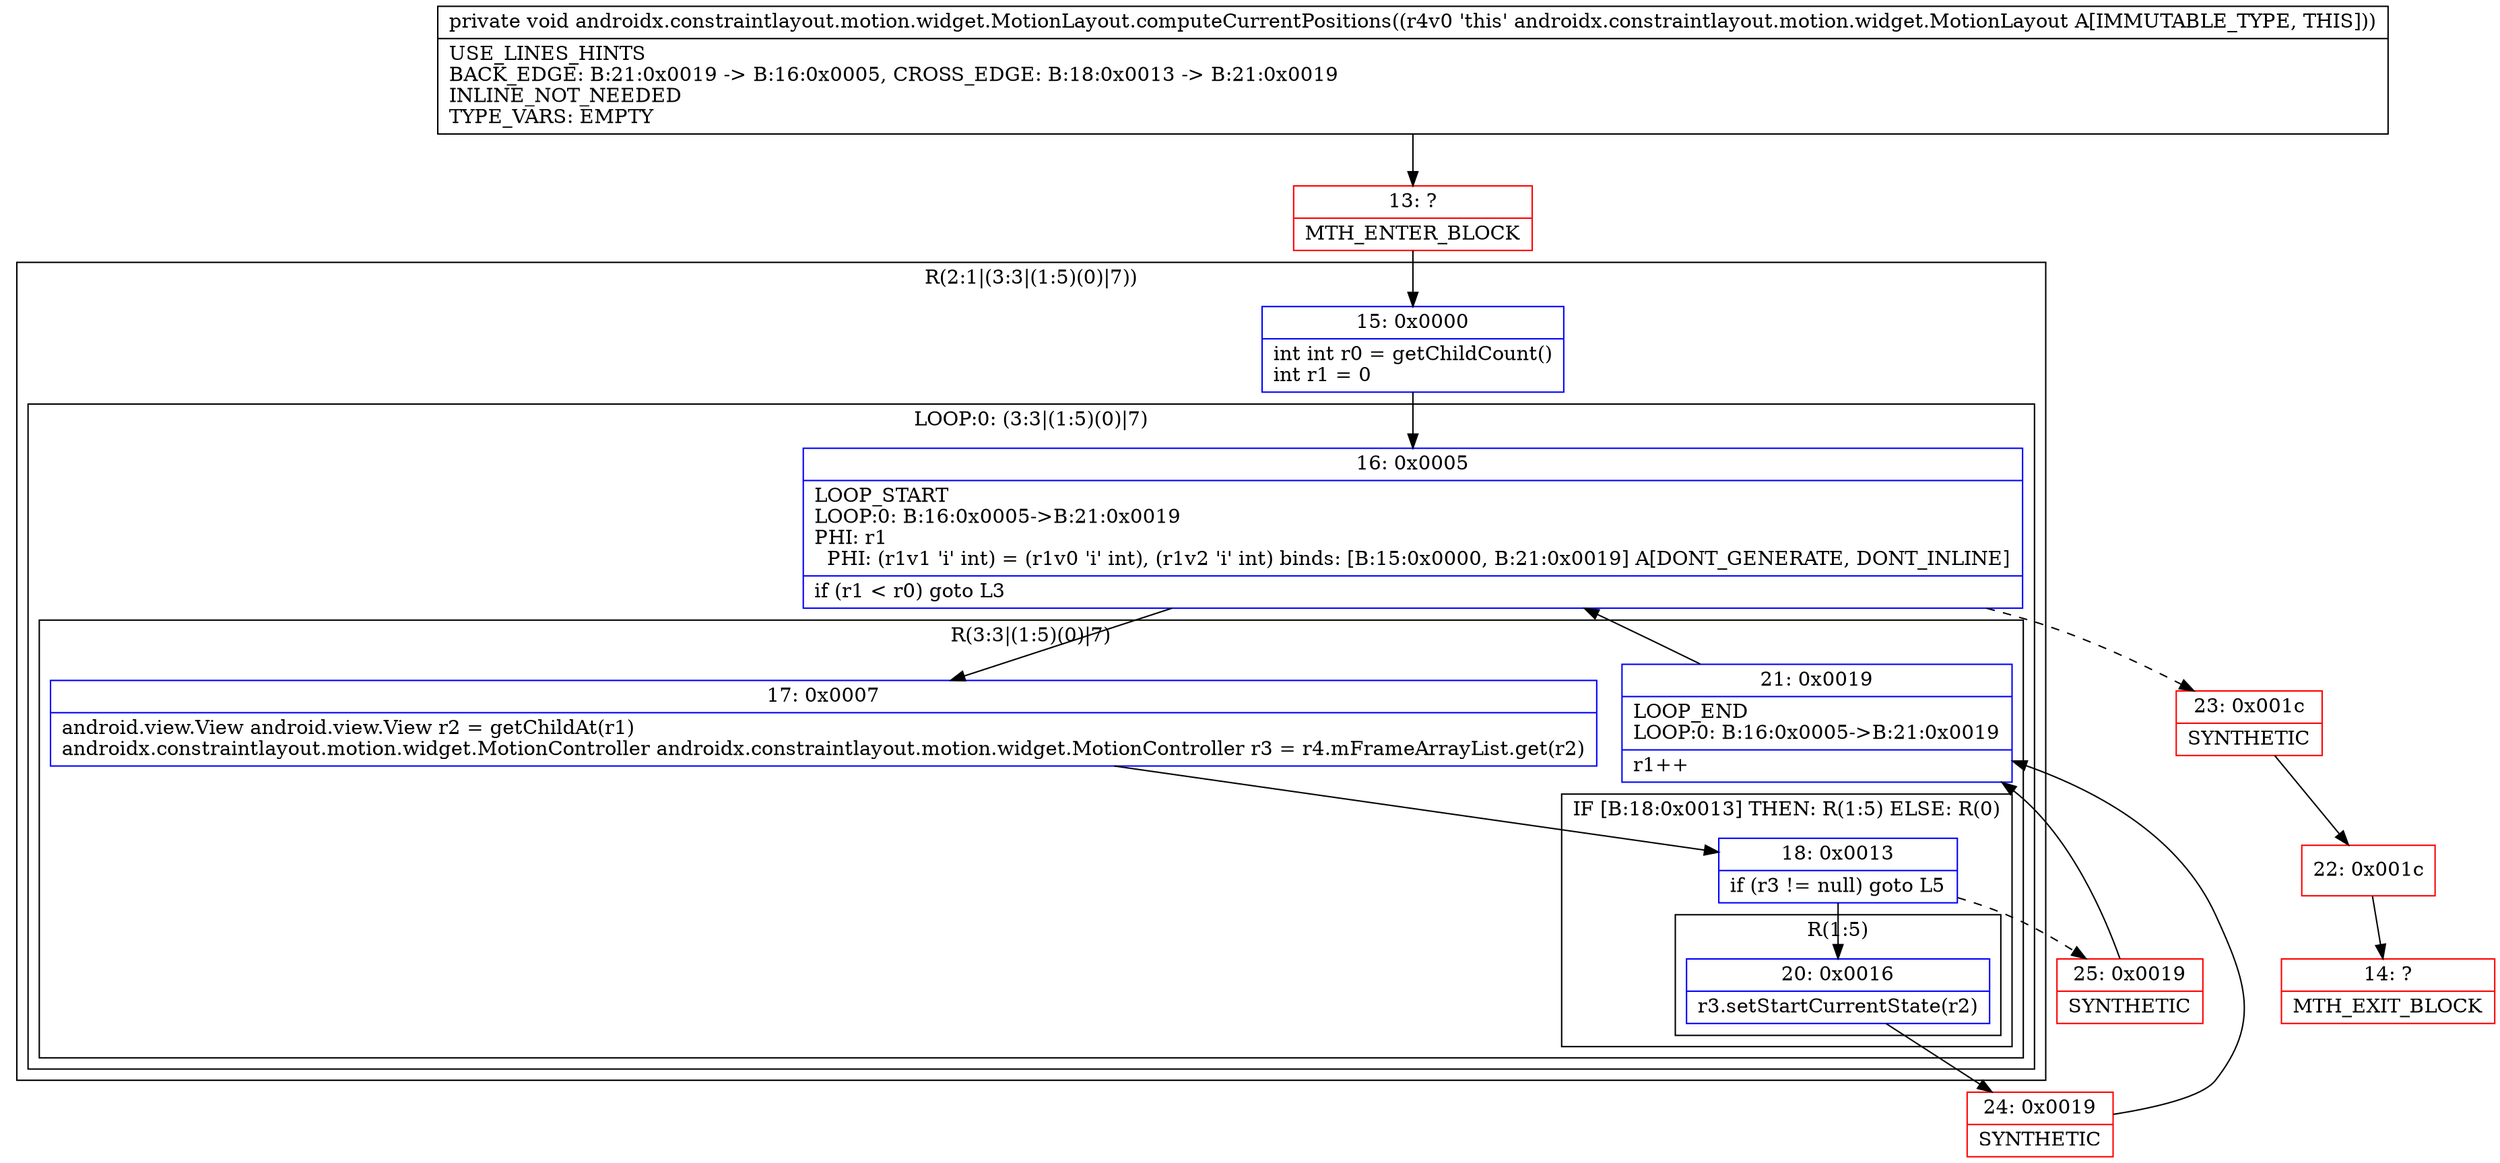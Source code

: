 digraph "CFG forandroidx.constraintlayout.motion.widget.MotionLayout.computeCurrentPositions()V" {
subgraph cluster_Region_1943559909 {
label = "R(2:1|(3:3|(1:5)(0)|7))";
node [shape=record,color=blue];
Node_15 [shape=record,label="{15\:\ 0x0000|int int r0 = getChildCount()\lint r1 = 0\l}"];
subgraph cluster_LoopRegion_512217107 {
label = "LOOP:0: (3:3|(1:5)(0)|7)";
node [shape=record,color=blue];
Node_16 [shape=record,label="{16\:\ 0x0005|LOOP_START\lLOOP:0: B:16:0x0005\-\>B:21:0x0019\lPHI: r1 \l  PHI: (r1v1 'i' int) = (r1v0 'i' int), (r1v2 'i' int) binds: [B:15:0x0000, B:21:0x0019] A[DONT_GENERATE, DONT_INLINE]\l|if (r1 \< r0) goto L3\l}"];
subgraph cluster_Region_939504531 {
label = "R(3:3|(1:5)(0)|7)";
node [shape=record,color=blue];
Node_17 [shape=record,label="{17\:\ 0x0007|android.view.View android.view.View r2 = getChildAt(r1)\landroidx.constraintlayout.motion.widget.MotionController androidx.constraintlayout.motion.widget.MotionController r3 = r4.mFrameArrayList.get(r2)\l}"];
subgraph cluster_IfRegion_16660180 {
label = "IF [B:18:0x0013] THEN: R(1:5) ELSE: R(0)";
node [shape=record,color=blue];
Node_18 [shape=record,label="{18\:\ 0x0013|if (r3 != null) goto L5\l}"];
subgraph cluster_Region_828406123 {
label = "R(1:5)";
node [shape=record,color=blue];
Node_20 [shape=record,label="{20\:\ 0x0016|r3.setStartCurrentState(r2)\l}"];
}
subgraph cluster_Region_1447929558 {
label = "R(0)";
node [shape=record,color=blue];
}
}
Node_21 [shape=record,label="{21\:\ 0x0019|LOOP_END\lLOOP:0: B:16:0x0005\-\>B:21:0x0019\l|r1++\l}"];
}
}
}
Node_13 [shape=record,color=red,label="{13\:\ ?|MTH_ENTER_BLOCK\l}"];
Node_24 [shape=record,color=red,label="{24\:\ 0x0019|SYNTHETIC\l}"];
Node_25 [shape=record,color=red,label="{25\:\ 0x0019|SYNTHETIC\l}"];
Node_23 [shape=record,color=red,label="{23\:\ 0x001c|SYNTHETIC\l}"];
Node_22 [shape=record,color=red,label="{22\:\ 0x001c}"];
Node_14 [shape=record,color=red,label="{14\:\ ?|MTH_EXIT_BLOCK\l}"];
MethodNode[shape=record,label="{private void androidx.constraintlayout.motion.widget.MotionLayout.computeCurrentPositions((r4v0 'this' androidx.constraintlayout.motion.widget.MotionLayout A[IMMUTABLE_TYPE, THIS]))  | USE_LINES_HINTS\lBACK_EDGE: B:21:0x0019 \-\> B:16:0x0005, CROSS_EDGE: B:18:0x0013 \-\> B:21:0x0019\lINLINE_NOT_NEEDED\lTYPE_VARS: EMPTY\l}"];
MethodNode -> Node_13;Node_15 -> Node_16;
Node_16 -> Node_17;
Node_16 -> Node_23[style=dashed];
Node_17 -> Node_18;
Node_18 -> Node_20;
Node_18 -> Node_25[style=dashed];
Node_20 -> Node_24;
Node_21 -> Node_16;
Node_13 -> Node_15;
Node_24 -> Node_21;
Node_25 -> Node_21;
Node_23 -> Node_22;
Node_22 -> Node_14;
}

